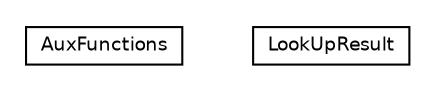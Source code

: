 #!/usr/local/bin/dot
#
# Class diagram 
# Generated by UmlGraph version 4.4 (http://www.spinellis.gr/sw/umlgraph)
#

digraph G {
	edge [fontname="Helvetica",fontsize=10,labelfontname="Helvetica",labelfontsize=10];
	node [fontname="Helvetica",fontsize=10,shape=plaintext];
	// it.apice.sapere.api.ecolaws.visitors.internal.AuxFunctions
	c517 [label=<<table border="0" cellborder="1" cellspacing="0" cellpadding="2" port="p" href="./AuxFunctions.html">
		<tr><td><table border="0" cellspacing="0" cellpadding="1">
			<tr><td> AuxFunctions </td></tr>
		</table></td></tr>
		</table>>, fontname="Helvetica", fontcolor="black", fontsize=9.0];
	// it.apice.sapere.api.ecolaws.visitors.internal.AuxFunctions.LookUpResult
	c518 [label=<<table border="0" cellborder="1" cellspacing="0" cellpadding="2" port="p" href="./AuxFunctions.LookUpResult.html">
		<tr><td><table border="0" cellspacing="0" cellpadding="1">
			<tr><td> LookUpResult </td></tr>
		</table></td></tr>
		</table>>, fontname="Helvetica", fontcolor="black", fontsize=9.0];
}

